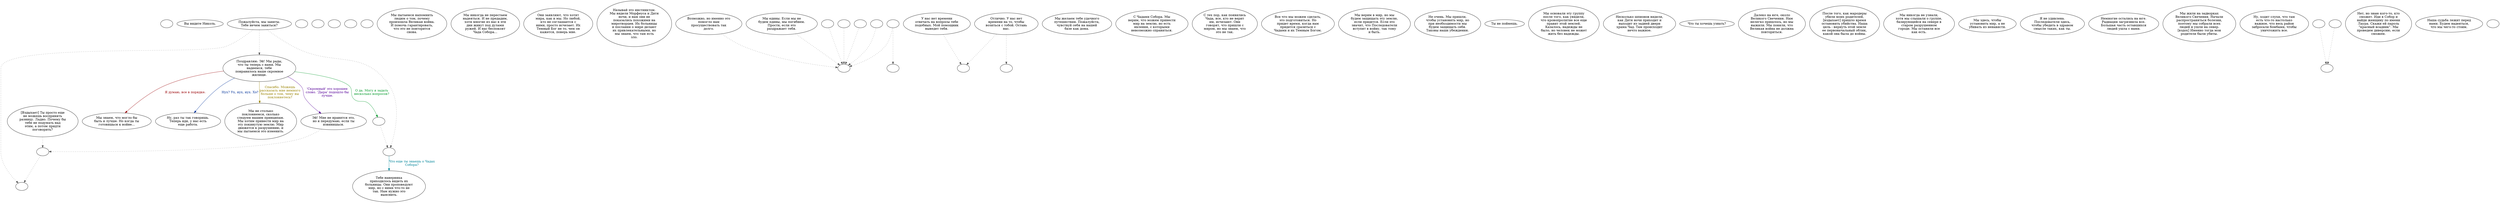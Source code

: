 digraph nicole {
  "start" [style=filled       fillcolor="#FFFFFF"       color="#000000"]
  "start" [label=""]
  "look_at_p_proc" [style=filled       fillcolor="#FFFFFF"       color="#000000"]
  "look_at_p_proc" [label="Вы видите Николь."]
  "talk_p_proc" [style=filled       fillcolor="#FFFFFF"       color="#000000"]
  "talk_p_proc" -> "LevelToReact" [style=dotted color="#555555"]
  "talk_p_proc" -> "Nicole01" [style=dotted color="#555555"]
  "talk_p_proc" -> "Nicole00" [style=dotted color="#555555"]
  "talk_p_proc" [label="Пожалуйста, мы заняты.\nТебе нечем заняться?"]
  "damage_p_proc" [style=filled       fillcolor="#FFFFFF"       color="#000000"]
  "damage_p_proc" [label=""]
  "destroy_p_proc" [style=filled       fillcolor="#FFFFFF"       color="#000000"]
  "destroy_p_proc" [label=""]
  "critter_p_proc" [style=filled       fillcolor="#FFFFFF"       color="#000000"]
  "critter_p_proc" [label=""]
  "pickup_p_proc" [style=filled       fillcolor="#FFFFFF"       color="#000000"]
  "pickup_p_proc" [label=""]
  "map_enter_p_proc" [style=filled       fillcolor="#FFFFFF"       color="#000000"]
  "map_enter_p_proc" [label=""]
  "Nicole00" [style=filled       fillcolor="#FFFFFF"       color="#000000"]
  "Nicole00" [label=""]
  "Nicole00" -> "Nicole50" [label="Что еще ты знаешь о Чадах\nСобора?" color="#008499" fontcolor="#008499"]
  "Nicole01" [style=filled       fillcolor="#FFFFFF"       color="#000000"]
  "Nicole01" [label="Поздравляю. Эй! Мы рады,\nчто ты теперь с нами. Мы\nнадеемся, тебе\nпонравилось наше скромное\nжилище."]
  "Nicole01" -> "Nicole02" [label="Спасибо. Можешь\nрассказать мне немного\nбольше о том, чему вы\nпоклоняетесь?" color="#998200" fontcolor="#998200"]
  "Nicole01" -> "Nicole11" [label="'Скромный' это хорошее\nслово. 'Дыра' подошло бы\nлучше." color="#550099" fontcolor="#550099"]
  "Nicole01" -> "Nicole09" [label="О да. Могу я задать\nнесколько вопросов?" color="#009928" fontcolor="#009928"]
  "Nicole01" -> "Nicole15" [label="Я думаю, все в порядке." color="#990004" fontcolor="#990004"]
  "Nicole01" -> "Nicole78" [label="Нух? Ух, нух, нух. Хэ?" color="#003199" fontcolor="#003199"]
  "Nicole02" [style=filled       fillcolor="#FFFFFF"       color="#000000"]
  "Nicole02" [label="Мы не столько\nпоклоняемся, сколько\nследуем нашим принципам.\nМы хотим принести мир на\nэту покинутую землю. Мир\nдвижется к разрушению, и\nмы пытаемся это изменить."]
  "Nicole04" [style=filled       fillcolor="#FFFFFF"       color="#000000"]
  "Nicole04" [label="Мы пытаемся напомнить\nлюдям о том, почему\nпроизошла Великая война.\nИ помочь гарантировать,\nчто это не повторится\nснова."]
  "Nicole05" [style=filled       fillcolor="#FFFFFF"       color="#000000"]
  "Nicole05" [label="Мы никогда не перестаем\nнадеяться. И не предадим,\nхотя многие из нас в эти\nдни живут под дулами\nружей. И нас беспокоят\nЧада Собора..."]
  "Nicole06" [style=filled       fillcolor="#FFFFFF"       color="#000000"]
  "Nicole06" [label="Они заявляют, что хотят\nмира, как и мы. Но любой,\nкто не соглашается с\nними, просто исчезает. Их\nТемный Бог не то, чем он\nкажется, поверь мне."]
  "Nicole07" [style=filled       fillcolor="#FFFFFF"       color="#000000"]
  "Nicole07" [label="Называй это инстинктом.\nМы видели Морфеуса и Дитя\nночи, и нам они не\nпоказались похожими на\nмиротворцев. Их больницы\nи послания о мире делают\nих привлекательными, но\nмы знаем, что там есть\nзло."]
  "Nicole08" [style=filled       fillcolor="#FFFFFF"       color="#000000"]
  "Nicole08" -> "NicoleMore" [style=dotted color="#555555"]
  "Nicole08" [label="Возможно, но именно это\nпомогло нам\nпросуществовать так\nдолго."]
  "Nicole08a" [style=filled       fillcolor="#FFFFFF"       color="#000000"]
  "Nicole08a" -> "NicoleMore" [style=dotted color="#555555"]
  "Nicole08a" [label="Мы едины. Если мы не\nбудем едины, мы погибнем.\nПрости, если это\nраздражает тебя."]
  "Nicole09" [style=filled       fillcolor="#FFFFFF"       color="#000000"]
  "Nicole09" -> "Nicole00" [style=dotted color="#555555"]
  "Nicole09" [label=""]
  "Nicole10" [style=filled       fillcolor="#FFFFFF"       color="#000000"]
  "Nicole10" -> "NicoleShowOut" [style=dotted color="#555555"]
  "Nicole10" [label="У нас нет времени\nотвечать на вопросы тебе\nподобных. Мой помощник\nвыведет тебя."]
  "Nicole11" [style=filled       fillcolor="#FFFFFF"       color="#000000"]
  "Nicole11" -> "DownReactLevel" [style=dotted color="#555555"]
  "Nicole11" [label="Эй! Мне не нравится это,\nно я передумаю, если ты\nизвинишься."]
  "Nicole12" [style=filled       fillcolor="#FFFFFF"       color="#000000"]
  "Nicole12" -> "BottomReact" [style=dotted color="#555555"]
  "Nicole12" -> "NicoleShowOut" [style=dotted color="#555555"]
  "Nicole12" [label="Отлично. У нас нет\nвремени на то, чтобы\nвозиться с тобой. Оставь\nнас."]
  "Nicole13" [style=filled       fillcolor="#FFFFFF"       color="#000000"]
  "Nicole13" -> "NicoleMore" [style=dotted color="#555555"]
  "Nicole13" [label=""]
  "Nicole14" [style=filled       fillcolor="#FFFFFF"       color="#000000"]
  "Nicole14" [label="Мы желаем тебе удачного\nпутешествия. Пожалуйста,\nчувствуй себя на нашей\nбазе как дома."]
  "Nicole15" [style=filled       fillcolor="#FFFFFF"       color="#000000"]
  "Nicole15" [label="Мы знаем, что могло бы\nбыть и лучше. Но когда ты\nготовишься к войне..."]
  "Nicole16" [style=filled       fillcolor="#FFFFFF"       color="#000000"]
  "Nicole16" [label="С Чадами Собора. Мы\nверим, что можем принести\nмир на землю, но есть\nявления, с которыми\nневозможно справиться."]
  "Nicole17" [style=filled       fillcolor="#FFFFFF"       color="#000000"]
  "Nicole17" [label="С тех пор, как появились\nЧада, все, кто не верит\nим, исчезают. Они\nговорят, что пришли с\nмиром, но мы знаем, что\nэто не так."]
  "Nicole18" [style=filled       fillcolor="#FFFFFF"       color="#000000"]
  "Nicole18" [label="Все что мы можем сделать,\nэто подготовиться. Но\nпридет время, когда нам\nпридется сразиться с\nЧадами и их Темным Богом."]
  "Nicole19" [style=filled       fillcolor="#FFFFFF"       color="#000000"]
  "Nicole19" -> "NicoleMore" [style=dotted color="#555555"]
  "Nicole19" [label=""]
  "Nicole20" [style=filled       fillcolor="#FFFFFF"       color="#000000"]
  "Nicole20" [label="Мы верим в мир, но мы\nбудем защищать эту землю,\nесли придется. Если это\nзначит, что Последователи\nвступят в войну, так тому\nи быть."]
  "Nicole21" [style=filled       fillcolor="#FFFFFF"       color="#000000"]
  "Nicole21" [label="Не очень. Мы пришли,\nчтобы установить мир, но\nпри необходимости мы\nбудем защищать себя.\nТаковы наши убеждения."]
  "Nicole21a" [style=filled       fillcolor="#FFFFFF"       color="#000000"]
  "Nicole21a" [label="Ты не поймешь."]
  "Nicole25" [style=filled       fillcolor="#FFFFFF"       color="#000000"]
  "Nicole25" [label="Мы основали эту группу\nпосле того, как увидели,\nчто кровопролитие все еще\nправит этой землей.\nКазалось, надежды не\nбыло, но человек не может\nжить без надежды."]
  "Nicole26" [style=filled       fillcolor="#FFFFFF"       color="#000000"]
  "Nicole26" -> "NicoleMore" [style=dotted color="#555555"]
  "Nicole26" [label=""]
  "Nicole27" [style=filled       fillcolor="#FFFFFF"       color="#000000"]
  "Nicole27" -> "NicoleMore" [style=dotted color="#555555"]
  "Nicole27" [label=""]
  "Nicole28" [style=filled       fillcolor="#FFFFFF"       color="#000000"]
  "Nicole28" [label="Несколько шпионов видели,\nкак Дитя ночи приходит и\nвыходит из задней двери\nхрама Чад. Там происходит\nнечто важное."]
  "Nicole29" [style=filled       fillcolor="#FFFFFF"       color="#000000"]
  "Nicole29" [label="Что ты хочешь узнать?"]
  "Nicole30" [style=filled       fillcolor="#FFFFFF"       color="#000000"]
  "Nicole30" [label="Далеко на юге, около\nВеликого Свечения. Нам\nнелегко пришлось, но мы\nвыжили. Мы поняли, что\nВеликая война не должна\nповториться."]
  "Nicole31" [style=filled       fillcolor="#FFFFFF"       color="#000000"]
  "Nicole31" [label="После того, как мародеры\nубили моих родителей,\n[вздыхает] пришло время\nостановить убийства. Наша\nцель - вернуть этой земле\nее первоначальный облик,\nкакой она была до войны."]
  "Nicole32" [style=filled       fillcolor="#FFFFFF"       color="#000000"]
  "Nicole32" [label="Мы никогда не узнали,\nхотя мы слышали о группе,\nбазирующейся на севере в\nстаром разрушенном\nгороде. Мы оставили все\nкак есть."]
  "Nicole33" [style=filled       fillcolor="#FFFFFF"       color="#000000"]
  "Nicole33" [label="Мы здесь, чтобы\nустановить мир, а не\nубивать из ненависти."]
  "Nicole34" [style=filled       fillcolor="#FFFFFF"       color="#000000"]
  "Nicole34" [label="Я не удивлена.\nПоследователи здесь,\nчтобы убедить в здравом\nсмысле таких, как ты."]
  "Nicole35" [style=filled       fillcolor="#FFFFFF"       color="#000000"]
  "Nicole35" -> "DownReactLevel" [style=dotted color="#555555"]
  "Nicole35" [label="[Вздыхает] Ты просто еще\nне можешь воспринять\nразницу. Ладно. Почему бы\nтебе не подумать над\nэтим, а потом придти\nпоговорить?"]
  "Nicole36" [style=filled       fillcolor="#FFFFFF"       color="#000000"]
  "Nicole36" [label="Немногие остались на юге.\nРадиация загрязнила все.\nБольшая часть оставшихся\nлюдей ушла с нами."]
  "Nicole37" [style=filled       fillcolor="#FFFFFF"       color="#000000"]
  "Nicole37" [label="Мы жили на задворках\nВеликого Свечения. Начали\nраспространяться болезни,\nпоэтому мы собрали всех\nлюдей и ушли на север.\n[вздох] Именно тогда мои\nродители были убиты."]
  "Nicole39" [style=filled       fillcolor="#FFFFFF"       color="#000000"]
  "Nicole39" -> "TopReact" [style=dotted color="#555555"]
  "Nicole39" -> "NicoleMore" [style=dotted color="#555555"]
  "Nicole39" [label=""]
  "Nicole41" [style=filled       fillcolor="#FFFFFF"       color="#000000"]
  "Nicole41" [label="Ну, ходят слухи, что там\nесть что-то настолько\nважное, что весь район\nзабросали бомбами, чтобы\nуничтожить все."]
  "Nicole50" [style=filled       fillcolor="#FFFFFF"       color="#000000"]
  "Nicole50" [label="Тебе наверняка\nприходилось видеть их\nбольницы. Они проповедуют\nмир, но с ними что-то не\nтак. Нам нужно это\nвыяснить."]
  "Nicole51" [style=filled       fillcolor="#FFFFFF"       color="#000000"]
  "Nicole51" [label=""]
  "Nicole52" [style=filled       fillcolor="#FFFFFF"       color="#000000"]
  "Nicole52" -> "Nicole51" [style=dotted color="#555555"]
  "Nicole52" [label=""]
  "Nicole53" [style=filled       fillcolor="#FFFFFF"       color="#000000"]
  "Nicole53" -> "Nicole51" [style=dotted color="#555555"]
  "Nicole53" [label=""]
  "Nicole54" [style=filled       fillcolor="#FFFFFF"       color="#000000"]
  "Nicole54" [label="Нет, но знаю кого-то, кто\nсможет. Иди в Собор и\nнайди женщину по имени\nЛаура. Скажи ей пароль\n\"красный всадник\". Мы\nпроведем диверсию, если\nсможем."]
  "Nicole55" [style=filled       fillcolor="#FFFFFF"       color="#000000"]
  "Nicole55" [label="Наша судьба лежит перед\nнами. Будем надеяться,\nчто мы чего-то стоим."]
  "Nicole78" [style=filled       fillcolor="#FFFFFF"       color="#000000"]
  "Nicole78" [label="Ну, раз ты так говоришь.\nТеперь иди, у нас есть\nеще работа."]
  "NicoleMore" [style=filled       fillcolor="#FFFFFF"       color="#000000"]
  "NicoleMore" [label=""]
  "NicoleShowOut" [style=filled       fillcolor="#FFFFFF"       color="#000000"]
  "NicoleShowOut" [label=""]
  "NicoleEnd" [style=filled       fillcolor="#FFFFFF"       color="#000000"]
  "NicoleEnd" [label=""]
  "LevelToReact" [style=filled       fillcolor="#FFFFFF"       color="#000000"]
  "LevelToReact" [label=""]
  "BottomReact" [style=filled       fillcolor="#FFFFFF"       color="#000000"]
  "BottomReact" [label=""]
  "TopReact" [style=filled       fillcolor="#FFFFFF"       color="#000000"]
  "TopReact" [label=""]
  "DownReactLevel" [style=filled       fillcolor="#FFFFFF"       color="#000000"]
  "DownReactLevel" -> "LevelToReact" [style=dotted color="#555555"]
  "DownReactLevel" [label=""]
}